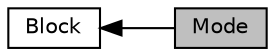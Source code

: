 digraph "Mode"
{
  edge [fontname="Helvetica",fontsize="10",labelfontname="Helvetica",labelfontsize="10"];
  node [fontname="Helvetica",fontsize="10",shape=box];
  rankdir=LR;
  Node2 [label="Block",height=0.2,width=0.4,color="black", fillcolor="white", style="filled",URL="$group___block.html",tooltip="Symmetric Block Cipher Namespace."];
  Node1 [label="Mode",height=0.2,width=0.4,color="black", fillcolor="grey75", style="filled", fontcolor="black",tooltip="Symmetric Block Cipher Mode Namespace."];
  Node2->Node1 [shape=plaintext, dir="back", style="solid"];
}
